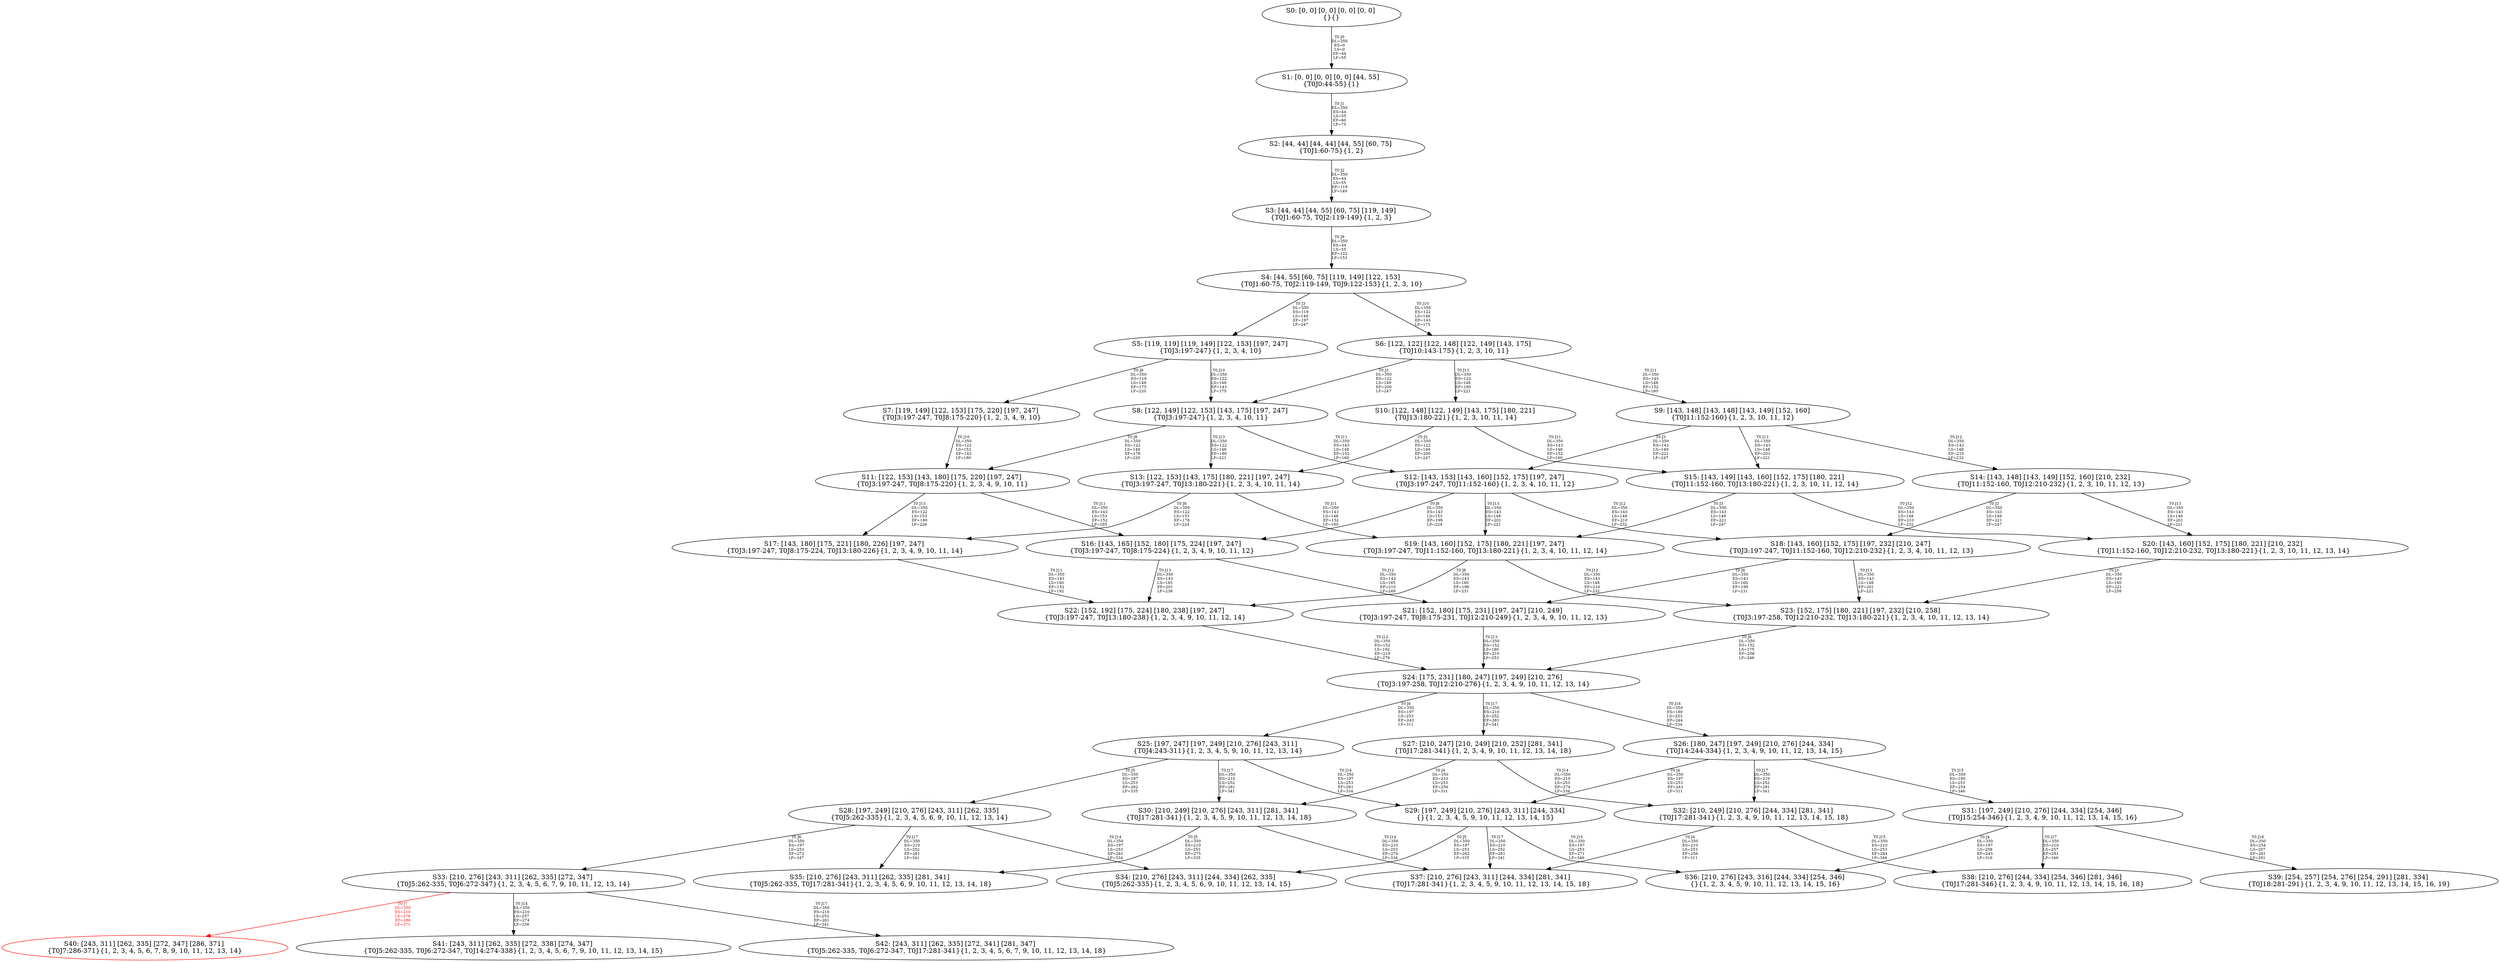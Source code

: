 digraph {
	S0[label="S0: [0, 0] [0, 0] [0, 0] [0, 0] \n{}{}"];
	S1[label="S1: [0, 0] [0, 0] [0, 0] [44, 55] \n{T0J0:44-55}{1}"];
	S2[label="S2: [44, 44] [44, 44] [44, 55] [60, 75] \n{T0J1:60-75}{1, 2}"];
	S3[label="S3: [44, 44] [44, 55] [60, 75] [119, 149] \n{T0J1:60-75, T0J2:119-149}{1, 2, 3}"];
	S4[label="S4: [44, 55] [60, 75] [119, 149] [122, 153] \n{T0J1:60-75, T0J2:119-149, T0J9:122-153}{1, 2, 3, 10}"];
	S5[label="S5: [119, 119] [119, 149] [122, 153] [197, 247] \n{T0J3:197-247}{1, 2, 3, 4, 10}"];
	S6[label="S6: [122, 122] [122, 148] [122, 149] [143, 175] \n{T0J10:143-175}{1, 2, 3, 10, 11}"];
	S7[label="S7: [119, 149] [122, 153] [175, 220] [197, 247] \n{T0J3:197-247, T0J8:175-220}{1, 2, 3, 4, 9, 10}"];
	S8[label="S8: [122, 149] [122, 153] [143, 175] [197, 247] \n{T0J3:197-247}{1, 2, 3, 4, 10, 11}"];
	S9[label="S9: [143, 148] [143, 148] [143, 149] [152, 160] \n{T0J11:152-160}{1, 2, 3, 10, 11, 12}"];
	S10[label="S10: [122, 148] [122, 149] [143, 175] [180, 221] \n{T0J13:180-221}{1, 2, 3, 10, 11, 14}"];
	S11[label="S11: [122, 153] [143, 180] [175, 220] [197, 247] \n{T0J3:197-247, T0J8:175-220}{1, 2, 3, 4, 9, 10, 11}"];
	S12[label="S12: [143, 153] [143, 160] [152, 175] [197, 247] \n{T0J3:197-247, T0J11:152-160}{1, 2, 3, 4, 10, 11, 12}"];
	S13[label="S13: [122, 153] [143, 175] [180, 221] [197, 247] \n{T0J3:197-247, T0J13:180-221}{1, 2, 3, 4, 10, 11, 14}"];
	S14[label="S14: [143, 148] [143, 149] [152, 160] [210, 232] \n{T0J11:152-160, T0J12:210-232}{1, 2, 3, 10, 11, 12, 13}"];
	S15[label="S15: [143, 149] [143, 160] [152, 175] [180, 221] \n{T0J11:152-160, T0J13:180-221}{1, 2, 3, 10, 11, 12, 14}"];
	S16[label="S16: [143, 165] [152, 180] [175, 224] [197, 247] \n{T0J3:197-247, T0J8:175-224}{1, 2, 3, 4, 9, 10, 11, 12}"];
	S17[label="S17: [143, 180] [175, 221] [180, 226] [197, 247] \n{T0J3:197-247, T0J8:175-224, T0J13:180-226}{1, 2, 3, 4, 9, 10, 11, 14}"];
	S18[label="S18: [143, 160] [152, 175] [197, 232] [210, 247] \n{T0J3:197-247, T0J11:152-160, T0J12:210-232}{1, 2, 3, 4, 10, 11, 12, 13}"];
	S19[label="S19: [143, 160] [152, 175] [180, 221] [197, 247] \n{T0J3:197-247, T0J11:152-160, T0J13:180-221}{1, 2, 3, 4, 10, 11, 12, 14}"];
	S20[label="S20: [143, 160] [152, 175] [180, 221] [210, 232] \n{T0J11:152-160, T0J12:210-232, T0J13:180-221}{1, 2, 3, 10, 11, 12, 13, 14}"];
	S21[label="S21: [152, 180] [175, 231] [197, 247] [210, 249] \n{T0J3:197-247, T0J8:175-231, T0J12:210-249}{1, 2, 3, 4, 9, 10, 11, 12, 13}"];
	S22[label="S22: [152, 192] [175, 224] [180, 238] [197, 247] \n{T0J3:197-247, T0J13:180-238}{1, 2, 3, 4, 9, 10, 11, 12, 14}"];
	S23[label="S23: [152, 175] [180, 221] [197, 232] [210, 258] \n{T0J3:197-258, T0J12:210-232, T0J13:180-221}{1, 2, 3, 4, 10, 11, 12, 13, 14}"];
	S24[label="S24: [175, 231] [180, 247] [197, 249] [210, 276] \n{T0J3:197-258, T0J12:210-276}{1, 2, 3, 4, 9, 10, 11, 12, 13, 14}"];
	S25[label="S25: [197, 247] [197, 249] [210, 276] [243, 311] \n{T0J4:243-311}{1, 2, 3, 4, 5, 9, 10, 11, 12, 13, 14}"];
	S26[label="S26: [180, 247] [197, 249] [210, 276] [244, 334] \n{T0J14:244-334}{1, 2, 3, 4, 9, 10, 11, 12, 13, 14, 15}"];
	S27[label="S27: [210, 247] [210, 249] [210, 252] [281, 341] \n{T0J17:281-341}{1, 2, 3, 4, 9, 10, 11, 12, 13, 14, 18}"];
	S28[label="S28: [197, 249] [210, 276] [243, 311] [262, 335] \n{T0J5:262-335}{1, 2, 3, 4, 5, 6, 9, 10, 11, 12, 13, 14}"];
	S29[label="S29: [197, 249] [210, 276] [243, 311] [244, 334] \n{}{1, 2, 3, 4, 5, 9, 10, 11, 12, 13, 14, 15}"];
	S30[label="S30: [210, 249] [210, 276] [243, 311] [281, 341] \n{T0J17:281-341}{1, 2, 3, 4, 5, 9, 10, 11, 12, 13, 14, 18}"];
	S31[label="S31: [197, 249] [210, 276] [244, 334] [254, 346] \n{T0J15:254-346}{1, 2, 3, 4, 9, 10, 11, 12, 13, 14, 15, 16}"];
	S32[label="S32: [210, 249] [210, 276] [244, 334] [281, 341] \n{T0J17:281-341}{1, 2, 3, 4, 9, 10, 11, 12, 13, 14, 15, 18}"];
	S33[label="S33: [210, 276] [243, 311] [262, 335] [272, 347] \n{T0J5:262-335, T0J6:272-347}{1, 2, 3, 4, 5, 6, 7, 9, 10, 11, 12, 13, 14}"];
	S34[label="S34: [210, 276] [243, 311] [244, 334] [262, 335] \n{T0J5:262-335}{1, 2, 3, 4, 5, 6, 9, 10, 11, 12, 13, 14, 15}"];
	S35[label="S35: [210, 276] [243, 311] [262, 335] [281, 341] \n{T0J5:262-335, T0J17:281-341}{1, 2, 3, 4, 5, 6, 9, 10, 11, 12, 13, 14, 18}"];
	S36[label="S36: [210, 276] [243, 316] [244, 334] [254, 346] \n{}{1, 2, 3, 4, 5, 9, 10, 11, 12, 13, 14, 15, 16}"];
	S37[label="S37: [210, 276] [243, 311] [244, 334] [281, 341] \n{T0J17:281-341}{1, 2, 3, 4, 5, 9, 10, 11, 12, 13, 14, 15, 18}"];
	S38[label="S38: [210, 276] [244, 334] [254, 346] [281, 346] \n{T0J17:281-346}{1, 2, 3, 4, 9, 10, 11, 12, 13, 14, 15, 16, 18}"];
	S39[label="S39: [254, 257] [254, 276] [254, 291] [281, 334] \n{T0J18:281-291}{1, 2, 3, 4, 9, 10, 11, 12, 13, 14, 15, 16, 19}"];
	S40[label="S40: [243, 311] [262, 335] [272, 347] [286, 371] \n{T0J7:286-371}{1, 2, 3, 4, 5, 6, 7, 8, 9, 10, 11, 12, 13, 14}"];
	S41[label="S41: [243, 311] [262, 335] [272, 338] [274, 347] \n{T0J5:262-335, T0J6:272-347, T0J14:274-338}{1, 2, 3, 4, 5, 6, 7, 9, 10, 11, 12, 13, 14, 15}"];
	S42[label="S42: [243, 311] [262, 335] [272, 341] [281, 347] \n{T0J5:262-335, T0J6:272-347, T0J17:281-341}{1, 2, 3, 4, 5, 6, 7, 9, 10, 11, 12, 13, 14, 18}"];
	S0 -> S1[label="T0 J0\nDL=350\nES=0\nLS=0\nEF=44\nLF=55",fontsize=8];
	S1 -> S2[label="T0 J1\nDL=350\nES=44\nLS=55\nEF=60\nLF=75",fontsize=8];
	S2 -> S3[label="T0 J2\nDL=350\nES=44\nLS=55\nEF=119\nLF=149",fontsize=8];
	S3 -> S4[label="T0 J9\nDL=350\nES=44\nLS=55\nEF=122\nLF=153",fontsize=8];
	S4 -> S5[label="T0 J3\nDL=350\nES=119\nLS=149\nEF=197\nLF=247",fontsize=8];
	S4 -> S6[label="T0 J10\nDL=350\nES=122\nLS=148\nEF=143\nLF=175",fontsize=8];
	S5 -> S7[label="T0 J8\nDL=350\nES=119\nLS=149\nEF=175\nLF=220",fontsize=8];
	S5 -> S8[label="T0 J10\nDL=350\nES=122\nLS=148\nEF=143\nLF=175",fontsize=8];
	S6 -> S8[label="T0 J3\nDL=350\nES=122\nLS=149\nEF=200\nLF=247",fontsize=8];
	S6 -> S9[label="T0 J11\nDL=350\nES=143\nLS=148\nEF=152\nLF=160",fontsize=8];
	S6 -> S10[label="T0 J13\nDL=350\nES=122\nLS=148\nEF=180\nLF=221",fontsize=8];
	S7 -> S11[label="T0 J10\nDL=350\nES=122\nLS=153\nEF=143\nLF=180",fontsize=8];
	S8 -> S11[label="T0 J8\nDL=350\nES=122\nLS=149\nEF=178\nLF=220",fontsize=8];
	S8 -> S12[label="T0 J11\nDL=350\nES=143\nLS=148\nEF=152\nLF=160",fontsize=8];
	S8 -> S13[label="T0 J13\nDL=350\nES=122\nLS=148\nEF=180\nLF=221",fontsize=8];
	S9 -> S12[label="T0 J3\nDL=350\nES=143\nLS=149\nEF=221\nLF=247",fontsize=8];
	S9 -> S14[label="T0 J12\nDL=350\nES=143\nLS=148\nEF=210\nLF=232",fontsize=8];
	S9 -> S15[label="T0 J13\nDL=350\nES=143\nLS=148\nEF=201\nLF=221",fontsize=8];
	S10 -> S13[label="T0 J3\nDL=350\nES=122\nLS=149\nEF=200\nLF=247",fontsize=8];
	S10 -> S15[label="T0 J11\nDL=350\nES=143\nLS=148\nEF=152\nLF=160",fontsize=8];
	S11 -> S16[label="T0 J11\nDL=350\nES=143\nLS=153\nEF=152\nLF=165",fontsize=8];
	S11 -> S17[label="T0 J13\nDL=350\nES=122\nLS=153\nEF=180\nLF=226",fontsize=8];
	S12 -> S16[label="T0 J8\nDL=350\nES=143\nLS=153\nEF=199\nLF=224",fontsize=8];
	S12 -> S18[label="T0 J12\nDL=350\nES=143\nLS=148\nEF=210\nLF=232",fontsize=8];
	S12 -> S19[label="T0 J13\nDL=350\nES=143\nLS=148\nEF=201\nLF=221",fontsize=8];
	S13 -> S17[label="T0 J8\nDL=350\nES=122\nLS=153\nEF=178\nLF=224",fontsize=8];
	S13 -> S19[label="T0 J11\nDL=350\nES=143\nLS=148\nEF=152\nLF=160",fontsize=8];
	S14 -> S18[label="T0 J3\nDL=350\nES=143\nLS=149\nEF=221\nLF=247",fontsize=8];
	S14 -> S20[label="T0 J13\nDL=350\nES=143\nLS=148\nEF=201\nLF=221",fontsize=8];
	S15 -> S19[label="T0 J3\nDL=350\nES=143\nLS=149\nEF=221\nLF=247",fontsize=8];
	S15 -> S20[label="T0 J12\nDL=350\nES=143\nLS=148\nEF=210\nLF=232",fontsize=8];
	S16 -> S21[label="T0 J12\nDL=350\nES=143\nLS=165\nEF=210\nLF=249",fontsize=8];
	S16 -> S22[label="T0 J13\nDL=350\nES=143\nLS=165\nEF=201\nLF=238",fontsize=8];
	S17 -> S22[label="T0 J11\nDL=350\nES=143\nLS=180\nEF=152\nLF=192",fontsize=8];
	S18 -> S21[label="T0 J8\nDL=350\nES=143\nLS=160\nEF=199\nLF=231",fontsize=8];
	S18 -> S23[label="T0 J13\nDL=350\nES=143\nLS=148\nEF=201\nLF=221",fontsize=8];
	S19 -> S22[label="T0 J8\nDL=350\nES=143\nLS=160\nEF=199\nLF=231",fontsize=8];
	S19 -> S23[label="T0 J12\nDL=350\nES=143\nLS=148\nEF=210\nLF=232",fontsize=8];
	S20 -> S23[label="T0 J3\nDL=350\nES=143\nLS=160\nEF=221\nLF=258",fontsize=8];
	S21 -> S24[label="T0 J13\nDL=350\nES=152\nLS=180\nEF=210\nLF=253",fontsize=8];
	S22 -> S24[label="T0 J12\nDL=350\nES=152\nLS=192\nEF=219\nLF=276",fontsize=8];
	S23 -> S24[label="T0 J8\nDL=350\nES=152\nLS=175\nEF=208\nLF=246",fontsize=8];
	S24 -> S25[label="T0 J4\nDL=350\nES=197\nLS=253\nEF=243\nLF=311",fontsize=8];
	S24 -> S26[label="T0 J14\nDL=350\nES=180\nLS=253\nEF=244\nLF=334",fontsize=8];
	S24 -> S27[label="T0 J17\nDL=350\nES=210\nLS=252\nEF=281\nLF=341",fontsize=8];
	S25 -> S28[label="T0 J5\nDL=350\nES=197\nLS=253\nEF=262\nLF=335",fontsize=8];
	S25 -> S29[label="T0 J14\nDL=350\nES=197\nLS=253\nEF=261\nLF=334",fontsize=8];
	S25 -> S30[label="T0 J17\nDL=350\nES=210\nLS=252\nEF=281\nLF=341",fontsize=8];
	S26 -> S29[label="T0 J4\nDL=350\nES=197\nLS=253\nEF=243\nLF=311",fontsize=8];
	S26 -> S31[label="T0 J15\nDL=350\nES=180\nLS=253\nEF=254\nLF=346",fontsize=8];
	S26 -> S32[label="T0 J17\nDL=350\nES=210\nLS=252\nEF=281\nLF=341",fontsize=8];
	S27 -> S30[label="T0 J4\nDL=350\nES=210\nLS=253\nEF=256\nLF=311",fontsize=8];
	S27 -> S32[label="T0 J14\nDL=350\nES=210\nLS=253\nEF=274\nLF=334",fontsize=8];
	S28 -> S33[label="T0 J6\nDL=350\nES=197\nLS=253\nEF=272\nLF=347",fontsize=8];
	S28 -> S34[label="T0 J14\nDL=350\nES=197\nLS=253\nEF=261\nLF=334",fontsize=8];
	S28 -> S35[label="T0 J17\nDL=350\nES=210\nLS=252\nEF=281\nLF=341",fontsize=8];
	S29 -> S34[label="T0 J5\nDL=350\nES=197\nLS=253\nEF=262\nLF=335",fontsize=8];
	S29 -> S36[label="T0 J15\nDL=350\nES=197\nLS=253\nEF=271\nLF=346",fontsize=8];
	S29 -> S37[label="T0 J17\nDL=350\nES=210\nLS=252\nEF=281\nLF=341",fontsize=8];
	S30 -> S35[label="T0 J5\nDL=350\nES=210\nLS=253\nEF=275\nLF=335",fontsize=8];
	S30 -> S37[label="T0 J14\nDL=350\nES=210\nLS=253\nEF=274\nLF=334",fontsize=8];
	S31 -> S36[label="T0 J4\nDL=350\nES=197\nLS=258\nEF=243\nLF=316",fontsize=8];
	S31 -> S38[label="T0 J17\nDL=350\nES=210\nLS=257\nEF=281\nLF=346",fontsize=8];
	S31 -> S39[label="T0 J18\nDL=350\nES=254\nLS=257\nEF=281\nLF=291",fontsize=8];
	S32 -> S37[label="T0 J4\nDL=350\nES=210\nLS=253\nEF=256\nLF=311",fontsize=8];
	S32 -> S38[label="T0 J15\nDL=350\nES=210\nLS=253\nEF=284\nLF=346",fontsize=8];
	S33 -> S40[label="T0 J7\nDL=350\nES=210\nLS=276\nEF=286\nLF=371",color=Red,fontcolor=Red,fontsize=8];
S40[color=Red];
	S33 -> S41[label="T0 J14\nDL=350\nES=210\nLS=257\nEF=274\nLF=338",fontsize=8];
	S33 -> S42[label="T0 J17\nDL=350\nES=210\nLS=252\nEF=281\nLF=341",fontsize=8];
}
